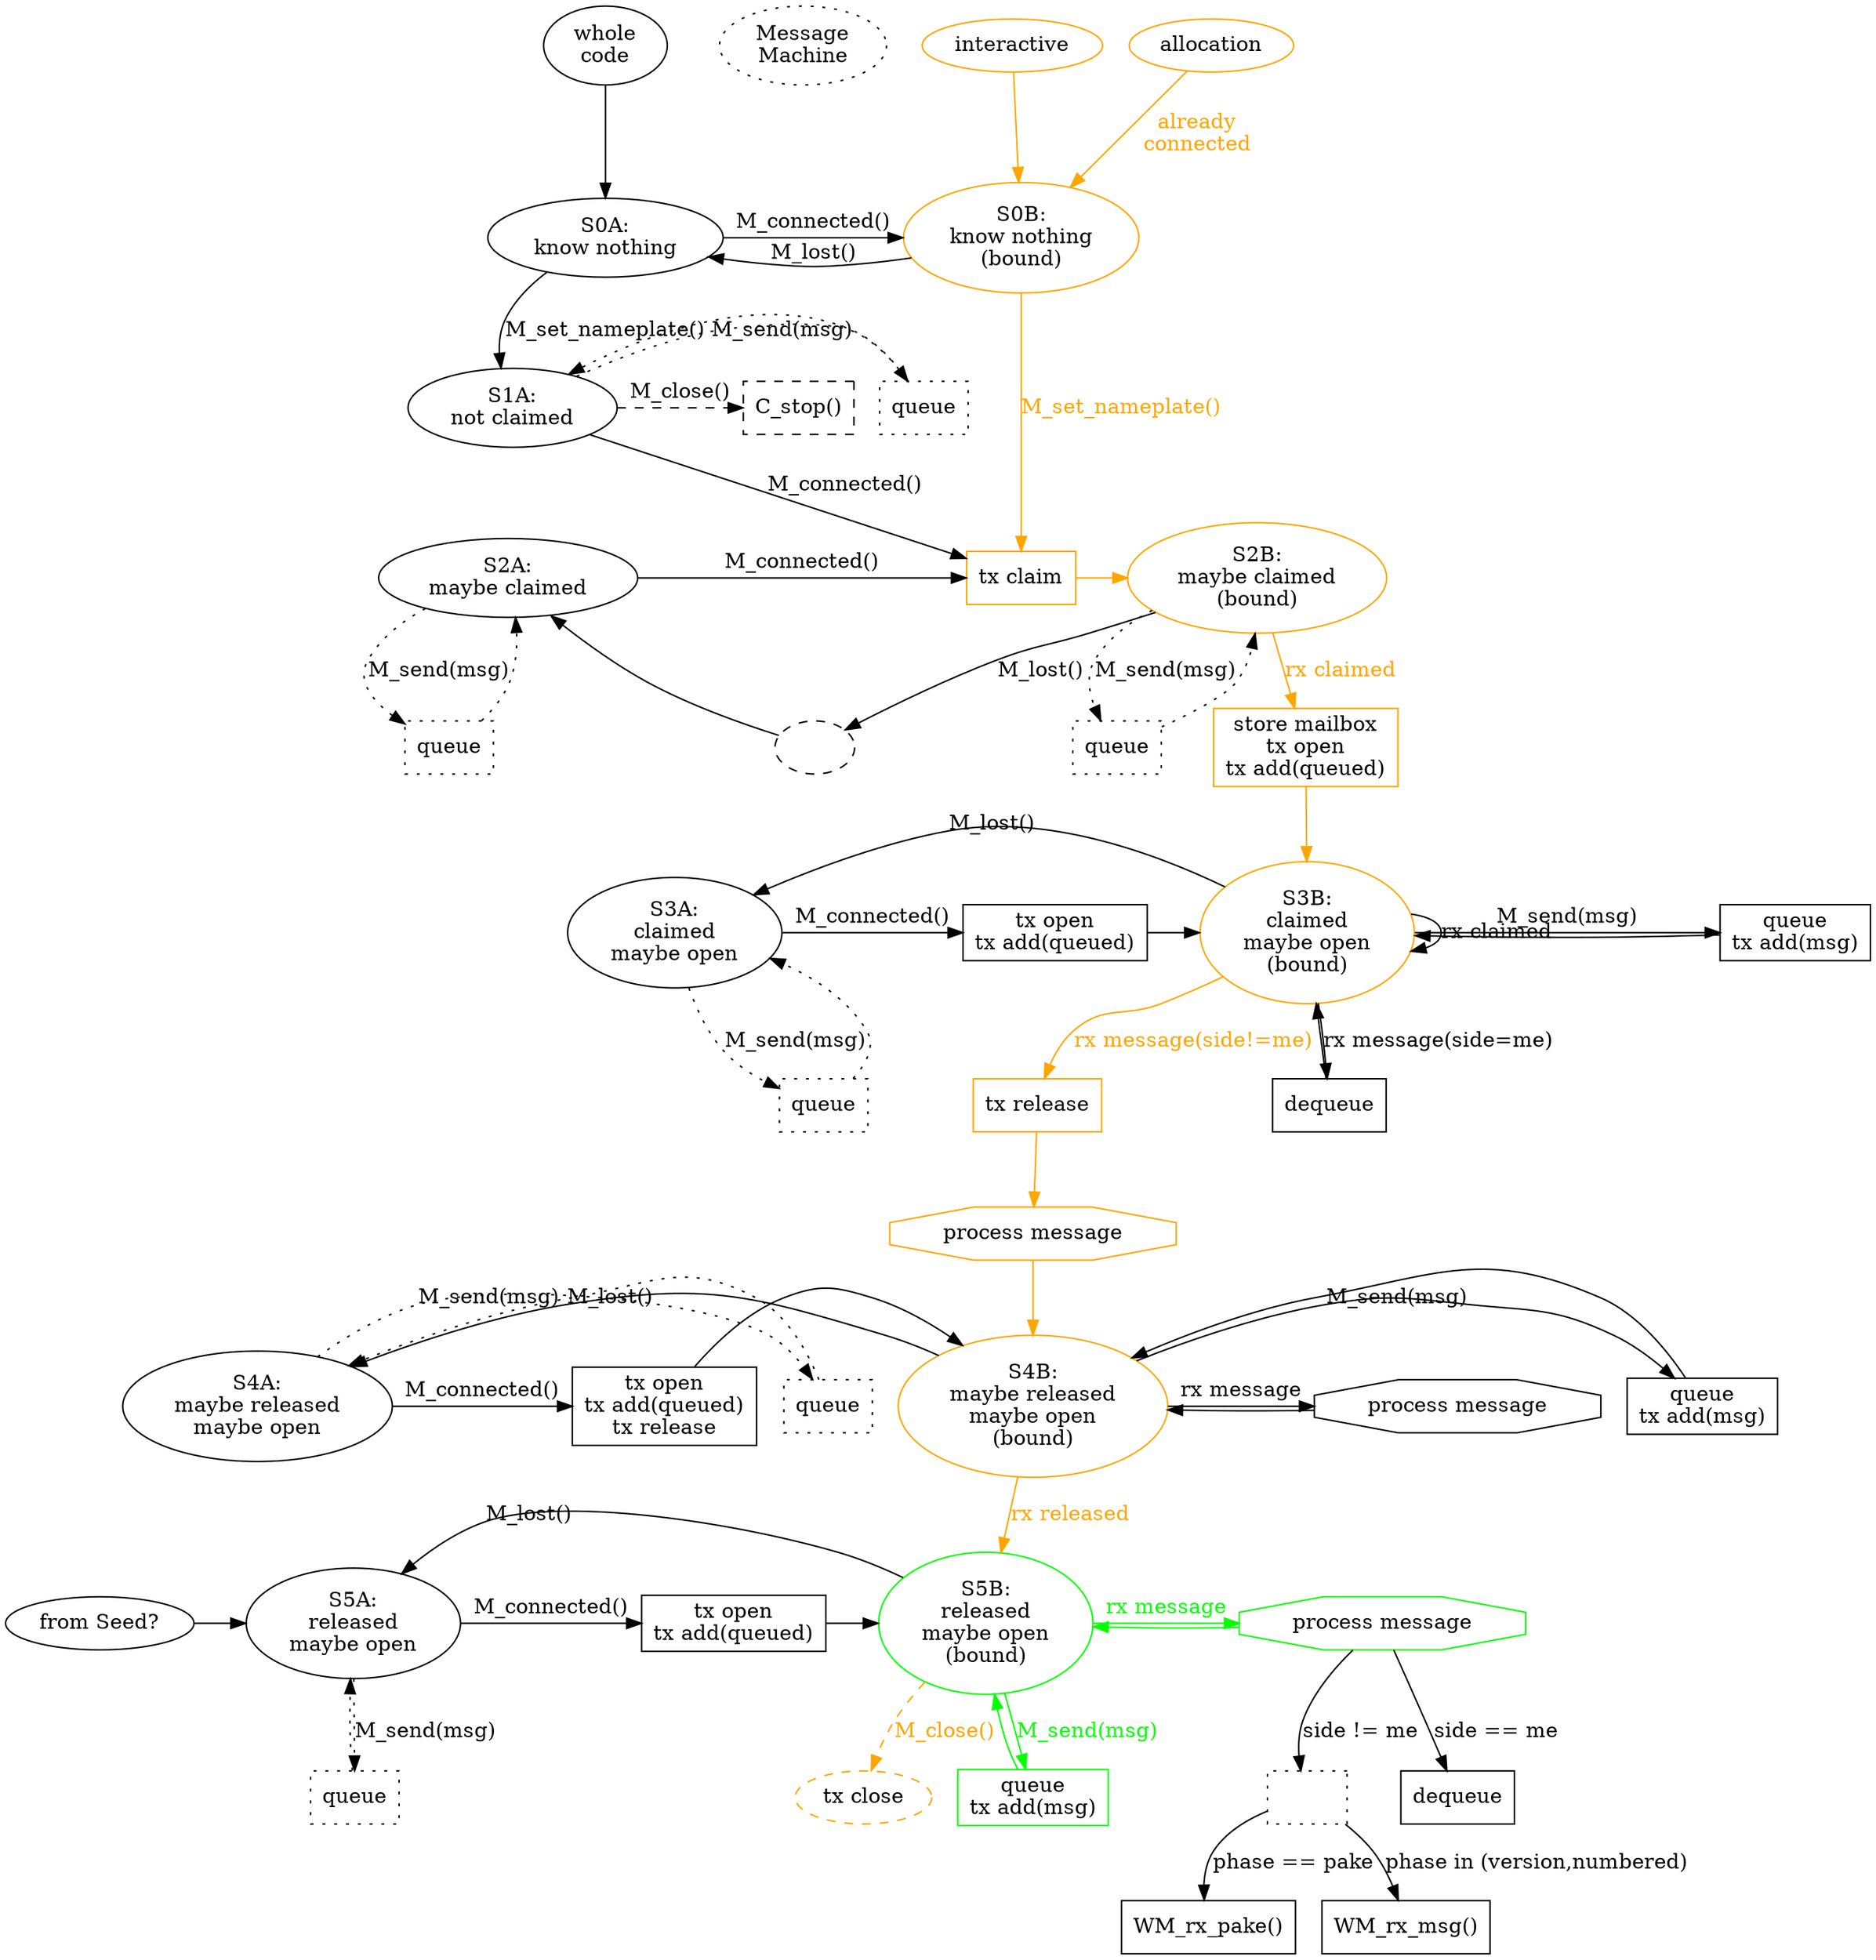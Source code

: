 digraph {
        /* new idea */

        {rank=same; M_entry_whole_code M_title M_entry_allocation M_entry_interactive}
        M_entry_whole_code [label="whole\ncode"]
        M_entry_whole_code -> M_S0A
        M_title [label="Message\nMachine" style="dotted"]
        M_entry_whole_code -> M_title [style="invis"]
        M_entry_allocation [label="allocation" color="orange"]
        M_entry_allocation -> M_S0B [label="already\nconnected" color="orange" fontcolor="orange"]
        M_entry_interactive [label="interactive" color="orange"]
        M_entry_interactive -> M_S0B [color="orange"]

        {rank=same; M_S0A M_S0B}
        M_S0A [label="S0A:\nknow nothing"]
        M_S0B [label="S0B:\nknow nothing\n(bound)" color="orange"]
        M_S0A -> M_S0B [label="M_connected()"]
        M_S0B -> M_S0A [label="M_lost()"]

        M_S0A -> M_S1A [label="M_set_nameplate()"]
        M_S0B -> M_P2_claim [label="M_set_nameplate()" color="orange" fontcolor="orange"]

        {rank=same; M_S1A M_C_stop M_P1A_queue}
        M_S0B -> M_S2B [style="invis"]
        M_S1A -> M_S2A [style="invis"]
        M_S1A [label="S1A:\nnot claimed"]
        M_S1A -> M_P2_claim [label="M_connected()"]
        M_S1A -> M_C_stop [label="M_close()" style="dashed"]
        M_C_stop [shape="box" label="C_stop()" style="dashed"]
        M_S1A -> M_P1A_queue [label="M_send(msg)" style="dotted"]
        M_P1A_queue [shape="box" label="queue" style="dotted"]
        M_P1A_queue -> M_S1A [style="dotted"]

        {rank=same; M_S2B M_S2A M_P2_claim}
        M_S2A [label="S2A:\nmaybe claimed"]
        M_S2B [label="S2B:\nmaybe claimed\n(bound)" color="orange"]
        #M_S2B -> M_SrB [label="M_close()" style="dashed"]
        #M_SrB [label="SrB" style="dashed"]
        #M_S2A -> M_SrA [label="M_close()" style="dashed"]
        #M_SrA [label="SrA" style="dashed"]

        M_S2A -> M_P2_claim [label="M_connected()"]
        #M_S2B -> M_S2A [label="M_lost()"] # causes bad layout
        M_S2B -> foo [label="M_lost()"]
        foo [label="" style="dashed"]
        foo -> M_S2A

        M_P2_claim [shape="box" label="tx claim" color="orange"]
        M_P2_claim -> M_S2B [color="orange"]
        M_S2A -> M_P2C_queue [label="M_send(msg)" style="dotted"]
        M_P2C_queue [shape="box" label="queue" style="dotted"]
        M_P2C_queue -> M_S2A [style="dotted"]
        M_S2B -> M_P2B_queue [label="M_send(msg)" style="dotted"]
        M_P2B_queue [shape="box" label="queue" style="dotted"]
        M_P2B_queue -> M_S2B [style="dotted"]

        M_S1A -> M_S3A [label="(none)" style="invis"]
        M_S2B -> M_P_open [label="rx claimed" color="orange" fontcolor="orange"]
        M_P_open [shape="box" label="store mailbox\ntx open\ntx add(queued)" color="orange"]
        M_P_open -> M_S3B [color="orange"]

        {rank=same; M_S3A M_S3B M_P3_open M_P3_send}
        M_S3A [label="S3A:\nclaimed\nmaybe open"]
        M_S3B [label="S3B:\nclaimed\nmaybe open\n(bound)" color="orange"]
        M_S3A -> M_P3_open [label="M_connected()"]
        M_S3B -> M_S3A [label="M_lost()"]
        M_P3_open [shape="box" label="tx open\ntx add(queued)"]
        M_P3_open -> M_S3B
        M_S3B -> M_S3B [label="rx claimed"]
        M_S3B -> M_P3_send [label="M_send(msg)"]
        M_P3_send [shape="box" label="queue\ntx add(msg)"]
        M_P3_send -> M_S3B
        M_S3A -> M_P3_queue [label="M_send(msg)" style="dotted"]
        M_P3_queue [shape="box" label="queue" style="dotted"]
        M_P3_queue -> M_S3A [style="dotted"]

        M_S3A -> M_S4A [label="(none)" style="invis"]
        M_S3B -> M_P3_process_ours [label="rx message(side=me)"]
        M_P3_process_ours [shape="box" label="dequeue"]
        M_P3_process_ours -> M_S3B
        M_S3B -> M_P3_process_theirs1 [label="rx message(side!=me)" color="orange" fontcolor="orange"]
        M_P3_process_theirs1 [shape="box" label="tx release" color="orange"]
        M_P3_process_theirs1 -> M_P3_process_theirs2 [color="orange"]
        M_P3_process_theirs2 [shape="octagon" label="process message" color="orange"]
        /* pay attention to the race here: this process_message() will
        deliver msg_pake to the WormholeMachine, which will compute_key() and
        M_send(version), and we're in between M_S1A (where M_send gets
        queued) and M_S3A (where M_send gets sent and queued), and we're no
        longer passing through the M_P3_open phase (which drains the queue).
        So there's a real possibility of the outbound msg_version getting
        dropped on the floor, or put in a queue but never delivered. */
        M_P3_process_theirs2 -> M_S4B [color="orange"]

        {rank=same; M_S4A M_P4_release M_S4B M_P4_process M_P4_send M_P4_queue}
        M_S4A [label="S4A:\nmaybe released\nmaybe open\n"]

        M_S4B [label="S4B:\nmaybe released\nmaybe open\n(bound)" color="orange"]
        M_S4A -> M_P4_release [label="M_connected()"]
        M_P4_release [shape="box" label="tx open\ntx add(queued)\ntx release"]
        M_S4B -> M_P4_send [label="M_send(msg)"]
        M_P4_send [shape="box" label="queue\ntx add(msg)"]
        M_P4_send -> M_S4B
        M_S4A -> M_P4_queue [label="M_send(msg)" style="dotted"]
        M_P4_queue [shape="box" label="queue" style="dotted"]
        M_P4_queue -> M_S4A [style="dotted"]

        M_P4_release -> M_S4B
        M_S4B -> M_S4A [label="M_lost()"]
        M_S4B -> M_P4_process [label="rx message"]
        M_P4_process [shape="octagon" label="process message"]
        M_P4_process -> M_S4B

        M_S4A -> M_S5A [label="(none)" style="invis"]
        M_S4B -> M_S5B [label="rx released" color="orange" fontcolor="orange"]

        seed [label="from Seed?"]
        M_S3A -> seed [style="invis"]
        M_S4A -> seed [style="invis"]
        seed -> M_S5A
        {rank=same; seed M_S5A M_S5B M_P5_open M_process}
        M_S5A [label="S5A:\nreleased\nmaybe open"]
        M_S5B [label="S5B:\nreleased\nmaybe open\n(bound)" color="green"]
        M_S5A -> M_P5_open [label="M_connected()"]
        M_P5_open [shape="box" label="tx open\ntx add(queued)"]
        M_P5_open -> M_S5B
        M_S5B -> M_S5A [label="M_lost()"]
        M_S5B -> M_process [label="rx message" color="green" fontcolor="green"]
        M_process [shape="octagon" label="process message" color="green"]
        M_process -> M_S5B [color="green"]
        M_S5B -> M_P5_send [label="M_send(msg)" color="green" fontcolor="green"]
        M_P5_send [shape="box" label="queue\ntx add(msg)" color="green"]
        M_P5_send -> M_S5B [color="green"]
        M_S5A -> M_P5_queue [label="M_send(msg)" style="dotted"]
        M_P5_queue [shape="box" label="queue" style="dotted"]
        M_P5_queue -> M_S5A [style="dotted"]
        M_S5B -> M_CcB_P_close [label="M_close()" style="dashed" color="orange" fontcolor="orange"]
        M_CcB_P_close [label="tx close" style="dashed" color="orange"]

        M_process [shape="octagon" label="process message"]
        M_process_me [shape="box" label="dequeue"]
        M_process -> M_process_me [label="side == me"]
        M_process_them [shape="box" label="" style="dotted"]
        M_process -> M_process_them [label="side != me"]
        M_process_them -> M_process_pake [label="phase == pake"]
        M_process_pake [shape="box" label="WM_rx_pake()"]
        M_process_them -> M_process_other [label="phase in (version,numbered)"]
        M_process_other [shape="box" label="WM_rx_msg()"]

}

